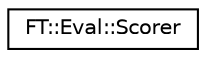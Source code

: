 digraph "Graphical Class Hierarchy"
{
 // LATEX_PDF_SIZE
  edge [fontname="Helvetica",fontsize="10",labelfontname="Helvetica",labelfontsize="10"];
  node [fontname="Helvetica",fontsize="10",shape=record];
  rankdir="LR";
  Node0 [label="FT::Eval::Scorer",height=0.2,width=0.4,color="black", fillcolor="white", style="filled",URL="$d1/d91/classFT_1_1Eval_1_1Scorer.html",tooltip="scoring class for Feat"];
}
